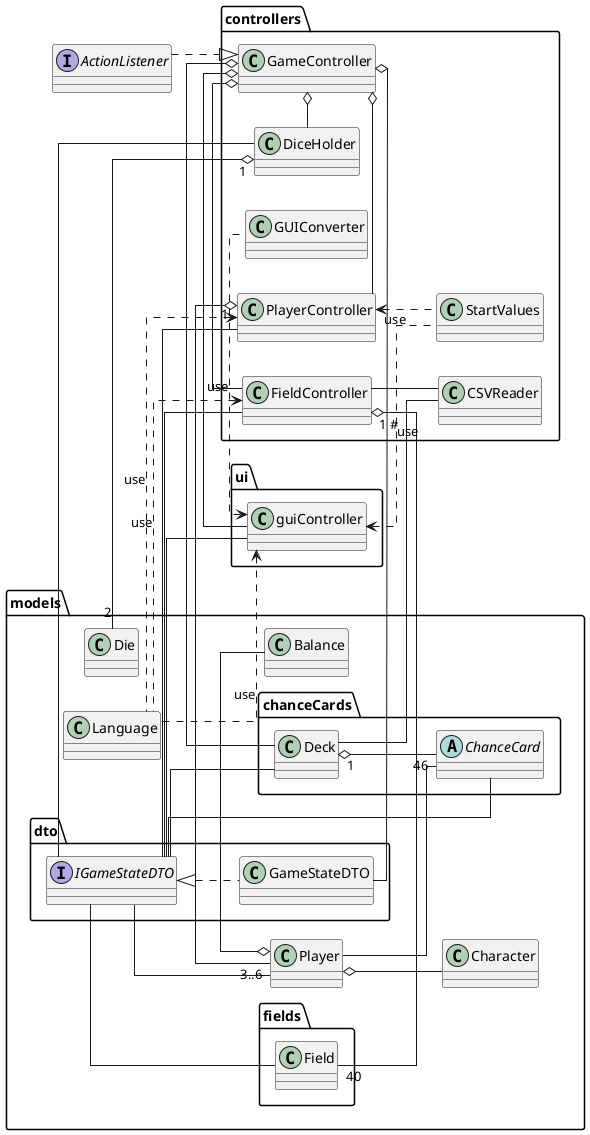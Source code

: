 @startuml
@startuml
skinparam linetype polyline
skinparam linetype ortho
left to right direction

package models {

    package fields{
        class Field
    }
    package chanceCards{
        class Deck {
        }
        abstract class ChanceCard {}

    }
    package dto {
        interface IGameStateDTO{}
        class GameStateDTO {}
    }

}
interface ActionListener {
}

class controllers.GUIConverter {
}
class controllers.GameController {

}
class controllers.FieldController {

}
class models.Language {

}

class models.Player {

}

class ui.guiController{

}

class controllers.PlayerController {

}
class controllers.DiceHolder {

}
class controllers.StartValues {
}

class models.Character {

}



class models.Balance {
}

class models.Die {
}


class controllers.CSVReader {
}

'Models ejere
models.Player o-down- models.Character
models.Player o- models.Balance
models.Player -- ChanceCard

controllers.PlayerController <.. models.Language : use
ui.guiController <.. models.Language : use
controllers.FieldController <.. models.Language : use

'Controllers ejere
controllers.DiceHolder"1" o- "2"models.Die
controllers.PlayerController "1" o- "3..6" models.Player
controllers.FieldController"1 #" o- "40" Field
Deck"1" o-- "46" ChanceCard

IGameStateDTO <|.. GameStateDTO
IGameStateDTO -- controllers.PlayerController
IGameStateDTO -- controllers.FieldController
IGameStateDTO -- Deck
IGameStateDTO -- controllers.DiceHolder
IGameStateDTO -- ui.guiController
IGameStateDTO -- models.Player

controllers.GameController <|.up. ActionListener
controllers.GameController o- controllers.PlayerController
controllers.GameController o- controllers.FieldController
controllers.GameController o- Deck
controllers.GameController o- controllers.DiceHolder
controllers.GameController o- GameStateDTO
controllers.GameController o- ui.guiController



controllers.FieldController -- controllers.CSVReader
Deck -- controllers.CSVReader

controllers.PlayerController <.. controllers.StartValues : use
ui.guiController <.. controllers.StartValues : use
ui.guiController <.. controllers.GUIConverter : use


IGameStateDTO -- Field
IGameStateDTO -- ChanceCard
@enduml